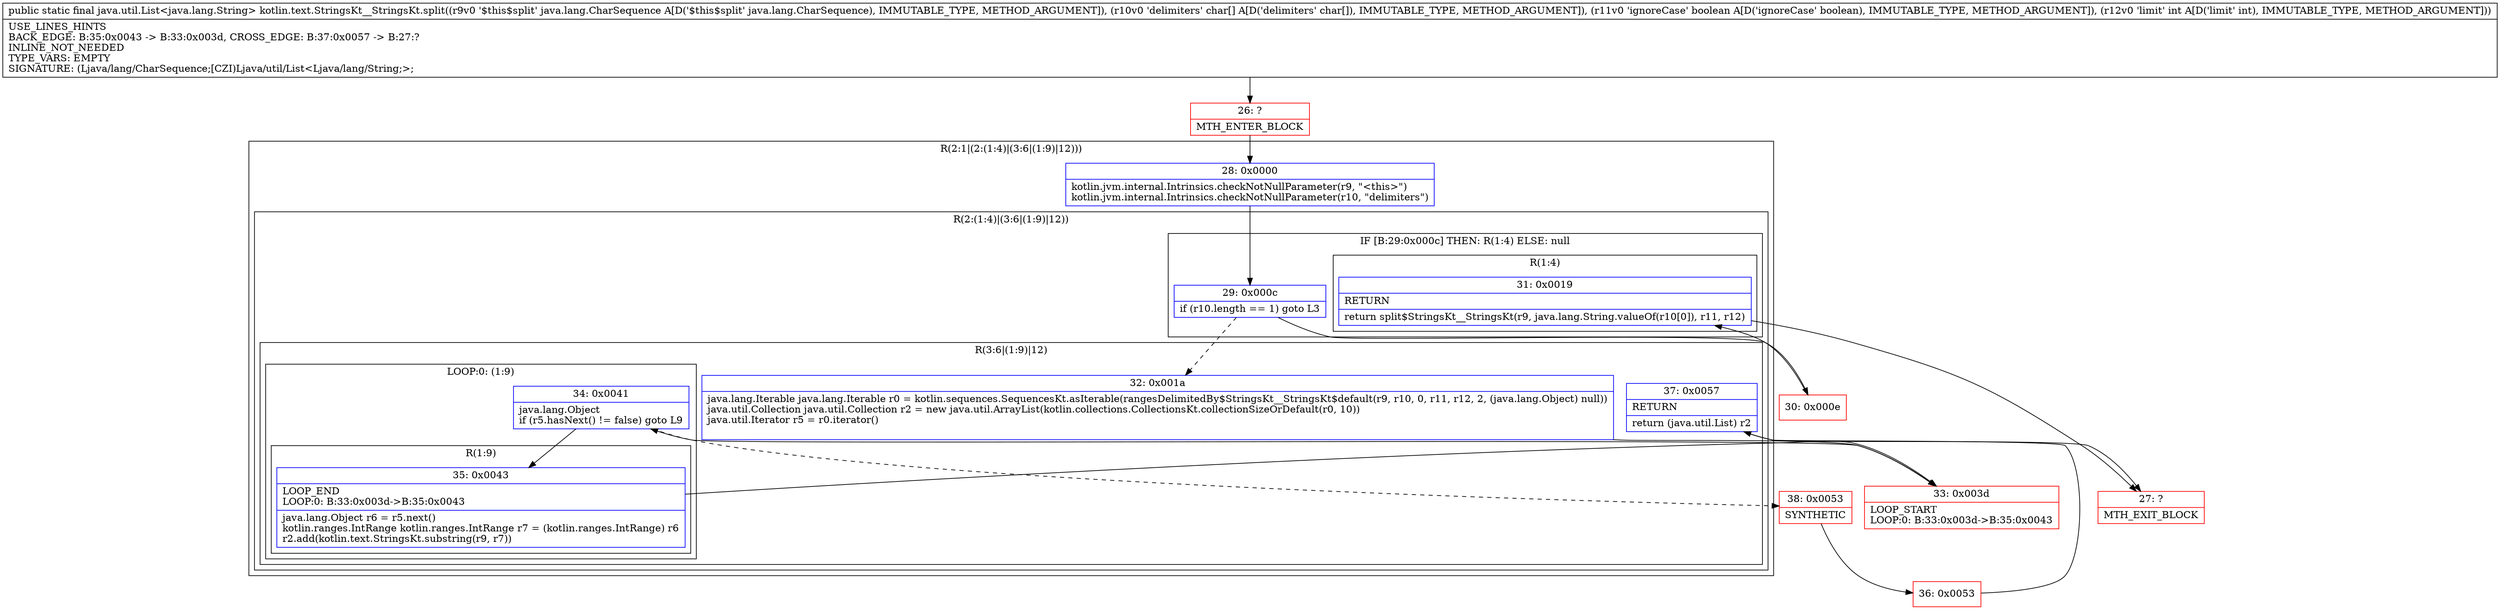 digraph "CFG forkotlin.text.StringsKt__StringsKt.split(Ljava\/lang\/CharSequence;[CZI)Ljava\/util\/List;" {
subgraph cluster_Region_435675248 {
label = "R(2:1|(2:(1:4)|(3:6|(1:9)|12)))";
node [shape=record,color=blue];
Node_28 [shape=record,label="{28\:\ 0x0000|kotlin.jvm.internal.Intrinsics.checkNotNullParameter(r9, \"\<this\>\")\lkotlin.jvm.internal.Intrinsics.checkNotNullParameter(r10, \"delimiters\")\l}"];
subgraph cluster_Region_1180341082 {
label = "R(2:(1:4)|(3:6|(1:9)|12))";
node [shape=record,color=blue];
subgraph cluster_IfRegion_826603885 {
label = "IF [B:29:0x000c] THEN: R(1:4) ELSE: null";
node [shape=record,color=blue];
Node_29 [shape=record,label="{29\:\ 0x000c|if (r10.length == 1) goto L3\l}"];
subgraph cluster_Region_290057288 {
label = "R(1:4)";
node [shape=record,color=blue];
Node_31 [shape=record,label="{31\:\ 0x0019|RETURN\l|return split$StringsKt__StringsKt(r9, java.lang.String.valueOf(r10[0]), r11, r12)\l}"];
}
}
subgraph cluster_Region_935375137 {
label = "R(3:6|(1:9)|12)";
node [shape=record,color=blue];
Node_32 [shape=record,label="{32\:\ 0x001a|java.lang.Iterable java.lang.Iterable r0 = kotlin.sequences.SequencesKt.asIterable(rangesDelimitedBy$StringsKt__StringsKt$default(r9, r10, 0, r11, r12, 2, (java.lang.Object) null))\ljava.util.Collection java.util.Collection r2 = new java.util.ArrayList(kotlin.collections.CollectionsKt.collectionSizeOrDefault(r0, 10))\ljava.util.Iterator r5 = r0.iterator()\l\l}"];
subgraph cluster_LoopRegion_924543601 {
label = "LOOP:0: (1:9)";
node [shape=record,color=blue];
Node_34 [shape=record,label="{34\:\ 0x0041|java.lang.Object \lif (r5.hasNext() != false) goto L9\l}"];
subgraph cluster_Region_2094851805 {
label = "R(1:9)";
node [shape=record,color=blue];
Node_35 [shape=record,label="{35\:\ 0x0043|LOOP_END\lLOOP:0: B:33:0x003d\-\>B:35:0x0043\l|java.lang.Object r6 = r5.next()\lkotlin.ranges.IntRange kotlin.ranges.IntRange r7 = (kotlin.ranges.IntRange) r6\lr2.add(kotlin.text.StringsKt.substring(r9, r7))\l}"];
}
}
Node_37 [shape=record,label="{37\:\ 0x0057|RETURN\l|return (java.util.List) r2\l}"];
}
}
}
Node_26 [shape=record,color=red,label="{26\:\ ?|MTH_ENTER_BLOCK\l}"];
Node_30 [shape=record,color=red,label="{30\:\ 0x000e}"];
Node_27 [shape=record,color=red,label="{27\:\ ?|MTH_EXIT_BLOCK\l}"];
Node_33 [shape=record,color=red,label="{33\:\ 0x003d|LOOP_START\lLOOP:0: B:33:0x003d\-\>B:35:0x0043\l}"];
Node_38 [shape=record,color=red,label="{38\:\ 0x0053|SYNTHETIC\l}"];
Node_36 [shape=record,color=red,label="{36\:\ 0x0053}"];
MethodNode[shape=record,label="{public static final java.util.List\<java.lang.String\> kotlin.text.StringsKt__StringsKt.split((r9v0 '$this$split' java.lang.CharSequence A[D('$this$split' java.lang.CharSequence), IMMUTABLE_TYPE, METHOD_ARGUMENT]), (r10v0 'delimiters' char[] A[D('delimiters' char[]), IMMUTABLE_TYPE, METHOD_ARGUMENT]), (r11v0 'ignoreCase' boolean A[D('ignoreCase' boolean), IMMUTABLE_TYPE, METHOD_ARGUMENT]), (r12v0 'limit' int A[D('limit' int), IMMUTABLE_TYPE, METHOD_ARGUMENT]))  | USE_LINES_HINTS\lBACK_EDGE: B:35:0x0043 \-\> B:33:0x003d, CROSS_EDGE: B:37:0x0057 \-\> B:27:?\lINLINE_NOT_NEEDED\lTYPE_VARS: EMPTY\lSIGNATURE: (Ljava\/lang\/CharSequence;[CZI)Ljava\/util\/List\<Ljava\/lang\/String;\>;\l}"];
MethodNode -> Node_26;Node_28 -> Node_29;
Node_29 -> Node_30;
Node_29 -> Node_32[style=dashed];
Node_31 -> Node_27;
Node_32 -> Node_33;
Node_34 -> Node_35;
Node_34 -> Node_38[style=dashed];
Node_35 -> Node_33;
Node_37 -> Node_27;
Node_26 -> Node_28;
Node_30 -> Node_31;
Node_33 -> Node_34;
Node_38 -> Node_36;
Node_36 -> Node_37;
}

